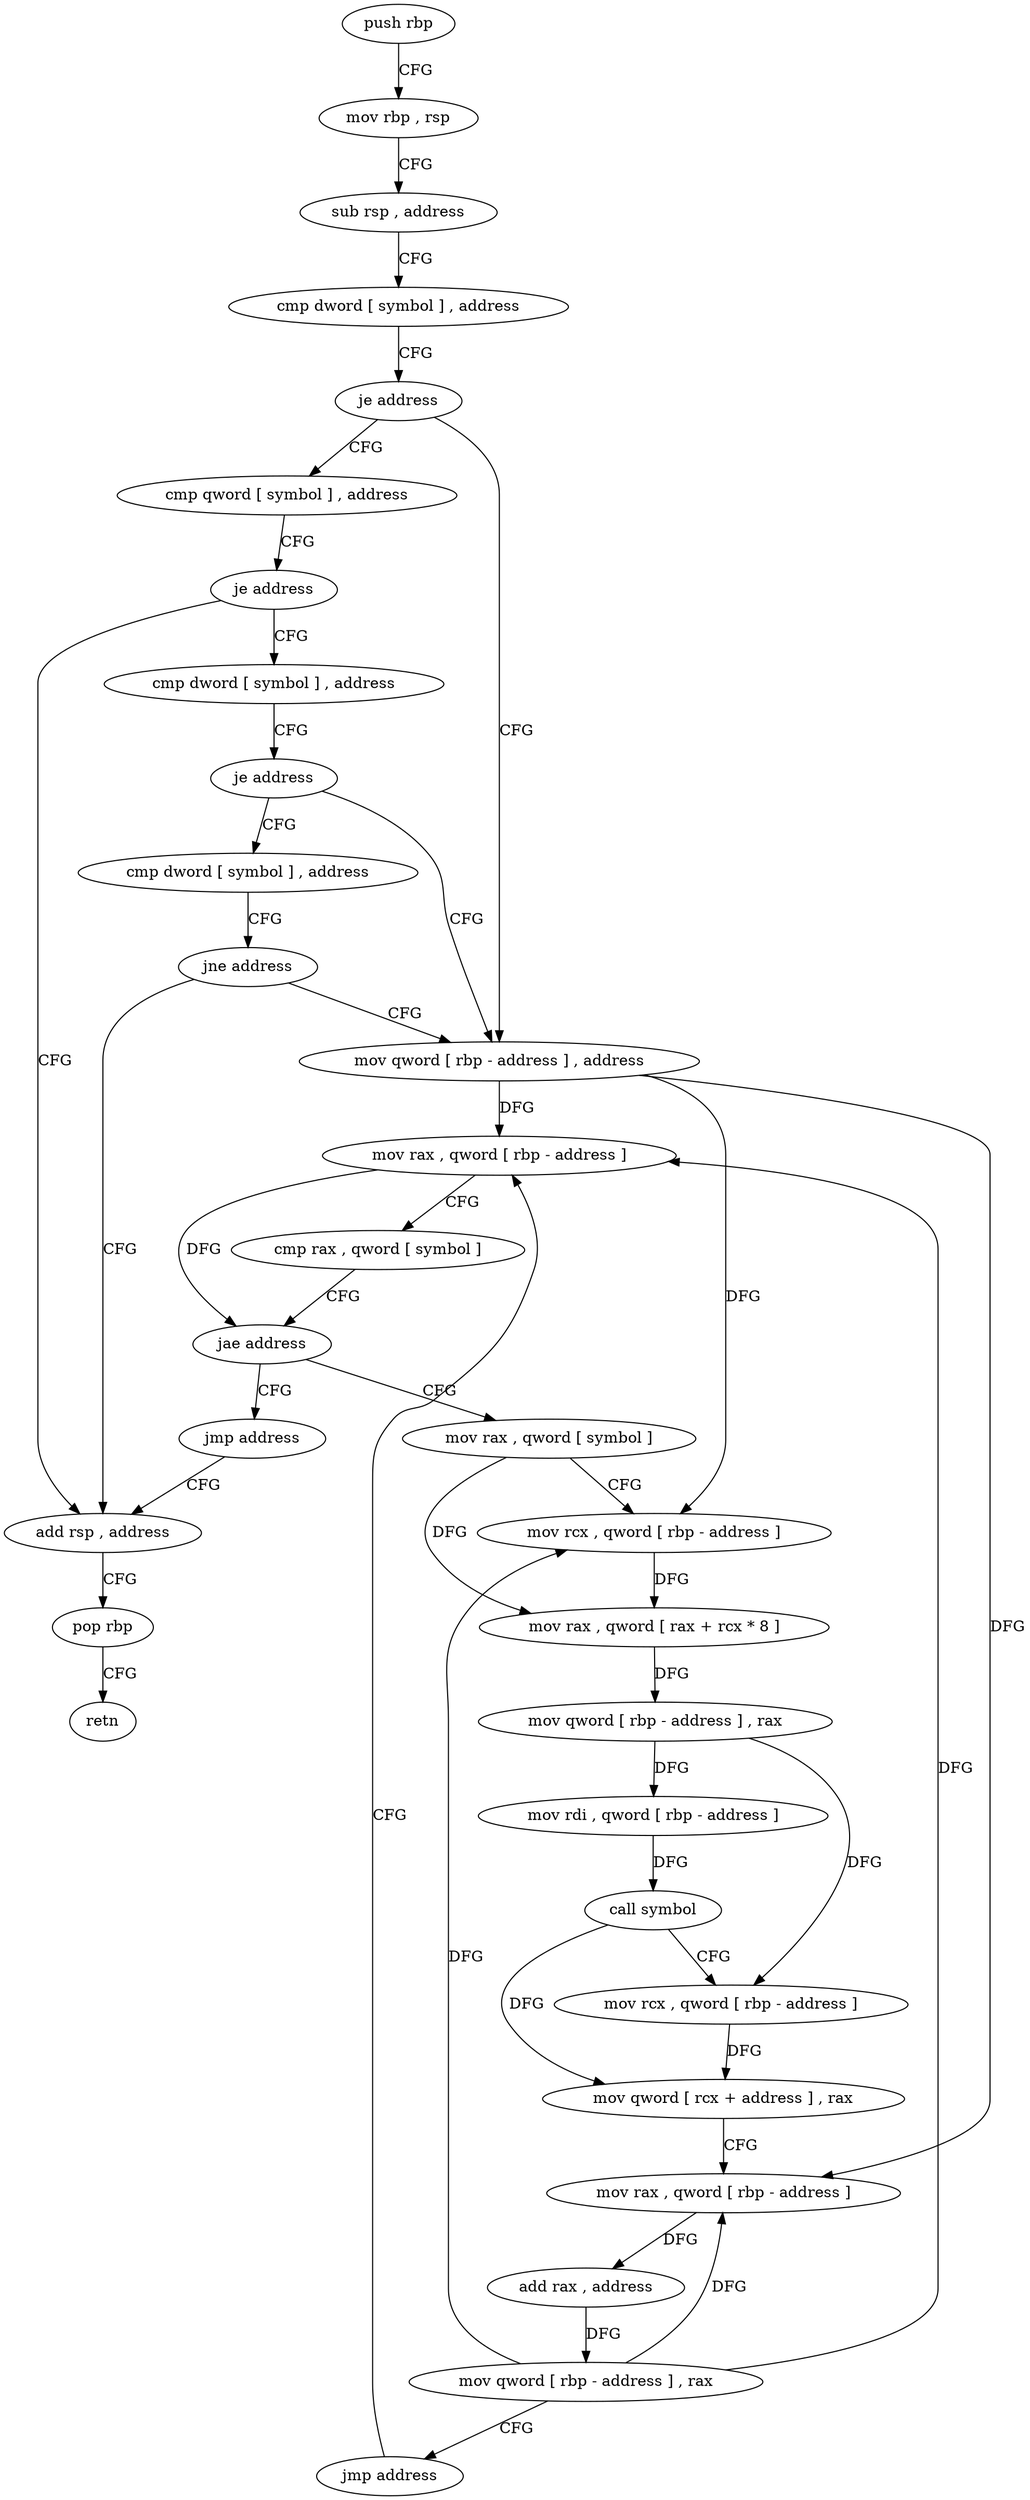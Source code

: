 digraph "func" {
"4235808" [label = "push rbp" ]
"4235809" [label = "mov rbp , rsp" ]
"4235812" [label = "sub rsp , address" ]
"4235816" [label = "cmp dword [ symbol ] , address" ]
"4235824" [label = "je address" ]
"4235873" [label = "mov qword [ rbp - address ] , address" ]
"4235830" [label = "cmp qword [ symbol ] , address" ]
"4235881" [label = "mov rax , qword [ rbp - address ]" ]
"4235839" [label = "je address" ]
"4235963" [label = "add rsp , address" ]
"4235845" [label = "cmp dword [ symbol ] , address" ]
"4235958" [label = "jmp address" ]
"4235899" [label = "mov rax , qword [ symbol ]" ]
"4235907" [label = "mov rcx , qword [ rbp - address ]" ]
"4235911" [label = "mov rax , qword [ rax + rcx * 8 ]" ]
"4235915" [label = "mov qword [ rbp - address ] , rax" ]
"4235919" [label = "mov rdi , qword [ rbp - address ]" ]
"4235923" [label = "call symbol" ]
"4235928" [label = "mov rcx , qword [ rbp - address ]" ]
"4235932" [label = "mov qword [ rcx + address ] , rax" ]
"4235939" [label = "mov rax , qword [ rbp - address ]" ]
"4235943" [label = "add rax , address" ]
"4235949" [label = "mov qword [ rbp - address ] , rax" ]
"4235953" [label = "jmp address" ]
"4235967" [label = "pop rbp" ]
"4235968" [label = "retn" ]
"4235853" [label = "je address" ]
"4235859" [label = "cmp dword [ symbol ] , address" ]
"4235885" [label = "cmp rax , qword [ symbol ]" ]
"4235893" [label = "jae address" ]
"4235867" [label = "jne address" ]
"4235808" -> "4235809" [ label = "CFG" ]
"4235809" -> "4235812" [ label = "CFG" ]
"4235812" -> "4235816" [ label = "CFG" ]
"4235816" -> "4235824" [ label = "CFG" ]
"4235824" -> "4235873" [ label = "CFG" ]
"4235824" -> "4235830" [ label = "CFG" ]
"4235873" -> "4235881" [ label = "DFG" ]
"4235873" -> "4235907" [ label = "DFG" ]
"4235873" -> "4235939" [ label = "DFG" ]
"4235830" -> "4235839" [ label = "CFG" ]
"4235881" -> "4235885" [ label = "CFG" ]
"4235881" -> "4235893" [ label = "DFG" ]
"4235839" -> "4235963" [ label = "CFG" ]
"4235839" -> "4235845" [ label = "CFG" ]
"4235963" -> "4235967" [ label = "CFG" ]
"4235845" -> "4235853" [ label = "CFG" ]
"4235958" -> "4235963" [ label = "CFG" ]
"4235899" -> "4235907" [ label = "CFG" ]
"4235899" -> "4235911" [ label = "DFG" ]
"4235907" -> "4235911" [ label = "DFG" ]
"4235911" -> "4235915" [ label = "DFG" ]
"4235915" -> "4235919" [ label = "DFG" ]
"4235915" -> "4235928" [ label = "DFG" ]
"4235919" -> "4235923" [ label = "DFG" ]
"4235923" -> "4235928" [ label = "CFG" ]
"4235923" -> "4235932" [ label = "DFG" ]
"4235928" -> "4235932" [ label = "DFG" ]
"4235932" -> "4235939" [ label = "CFG" ]
"4235939" -> "4235943" [ label = "DFG" ]
"4235943" -> "4235949" [ label = "DFG" ]
"4235949" -> "4235953" [ label = "CFG" ]
"4235949" -> "4235881" [ label = "DFG" ]
"4235949" -> "4235907" [ label = "DFG" ]
"4235949" -> "4235939" [ label = "DFG" ]
"4235953" -> "4235881" [ label = "CFG" ]
"4235967" -> "4235968" [ label = "CFG" ]
"4235853" -> "4235873" [ label = "CFG" ]
"4235853" -> "4235859" [ label = "CFG" ]
"4235859" -> "4235867" [ label = "CFG" ]
"4235885" -> "4235893" [ label = "CFG" ]
"4235893" -> "4235958" [ label = "CFG" ]
"4235893" -> "4235899" [ label = "CFG" ]
"4235867" -> "4235963" [ label = "CFG" ]
"4235867" -> "4235873" [ label = "CFG" ]
}
